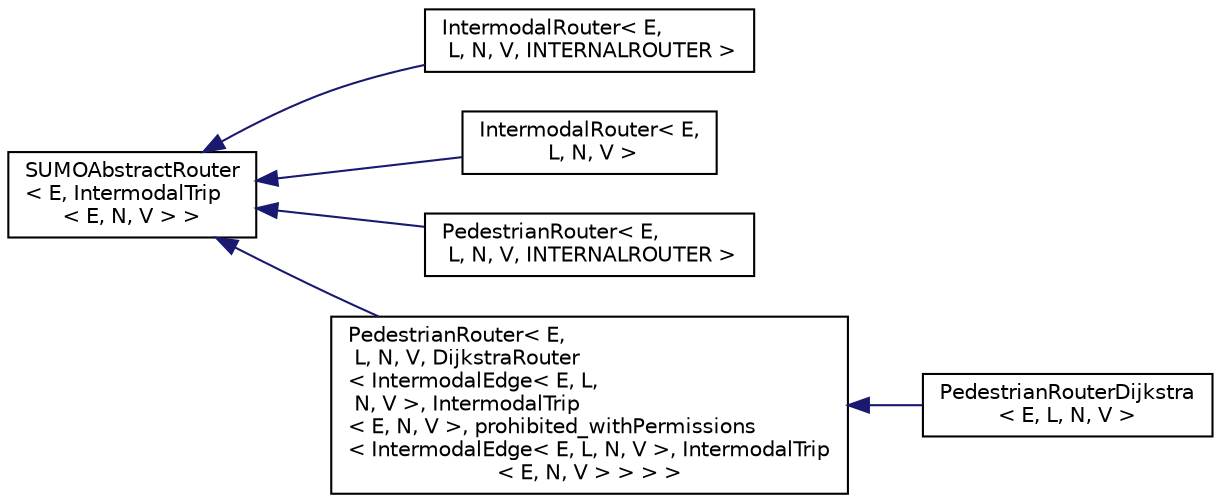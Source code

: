 digraph "Graphical Class Hierarchy"
{
  edge [fontname="Helvetica",fontsize="10",labelfontname="Helvetica",labelfontsize="10"];
  node [fontname="Helvetica",fontsize="10",shape=record];
  rankdir="LR";
  Node0 [label="SUMOAbstractRouter\l\< E, IntermodalTrip\l\< E, N, V \> \>",height=0.2,width=0.4,color="black", fillcolor="white", style="filled",URL="$d2/d23/class_s_u_m_o_abstract_router.html"];
  Node0 -> Node1 [dir="back",color="midnightblue",fontsize="10",style="solid",fontname="Helvetica"];
  Node1 [label="IntermodalRouter\< E,\l L, N, V, INTERNALROUTER \>",height=0.2,width=0.4,color="black", fillcolor="white", style="filled",URL="$d2/d31/class_intermodal_router.html"];
  Node0 -> Node2 [dir="back",color="midnightblue",fontsize="10",style="solid",fontname="Helvetica"];
  Node2 [label="IntermodalRouter\< E,\l L, N, V \>",height=0.2,width=0.4,color="black", fillcolor="white", style="filled",URL="$d2/d31/class_intermodal_router.html"];
  Node0 -> Node3 [dir="back",color="midnightblue",fontsize="10",style="solid",fontname="Helvetica"];
  Node3 [label="PedestrianRouter\< E,\l L, N, V, INTERNALROUTER \>",height=0.2,width=0.4,color="black", fillcolor="white", style="filled",URL="$dc/d01/class_pedestrian_router.html"];
  Node0 -> Node4 [dir="back",color="midnightblue",fontsize="10",style="solid",fontname="Helvetica"];
  Node4 [label="PedestrianRouter\< E,\l L, N, V, DijkstraRouter\l\< IntermodalEdge\< E, L,\l N, V \>, IntermodalTrip\l\< E, N, V \>, prohibited_withPermissions\l\< IntermodalEdge\< E, L, N, V \>, IntermodalTrip\l\< E, N, V \> \> \> \>",height=0.2,width=0.4,color="black", fillcolor="white", style="filled",URL="$dc/d01/class_pedestrian_router.html"];
  Node4 -> Node5 [dir="back",color="midnightblue",fontsize="10",style="solid",fontname="Helvetica"];
  Node5 [label="PedestrianRouterDijkstra\l\< E, L, N, V \>",height=0.2,width=0.4,color="black", fillcolor="white", style="filled",URL="$dd/d3c/class_pedestrian_router_dijkstra.html"];
}
